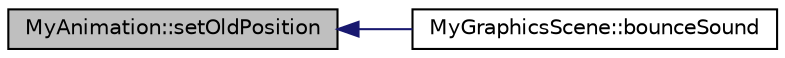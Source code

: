 digraph "MyAnimation::setOldPosition"
{
  edge [fontname="Helvetica",fontsize="10",labelfontname="Helvetica",labelfontsize="10"];
  node [fontname="Helvetica",fontsize="10",shape=record];
  rankdir="LR";
  Node1 [label="MyAnimation::setOldPosition",height=0.2,width=0.4,color="black", fillcolor="grey75", style="filled" fontcolor="black"];
  Node1 -> Node2 [dir="back",color="midnightblue",fontsize="10",style="solid"];
  Node2 [label="MyGraphicsScene::bounceSound",height=0.2,width=0.4,color="black", fillcolor="white", style="filled",URL="$class_my_graphics_scene.html#ae13be07253c9d3ff11c336c09cd89daf",tooltip="Slot für das Abspielen von Bounce geräuschen. Bei jeder Richtungsänderung des Objekts kann zur entspr..."];
}
